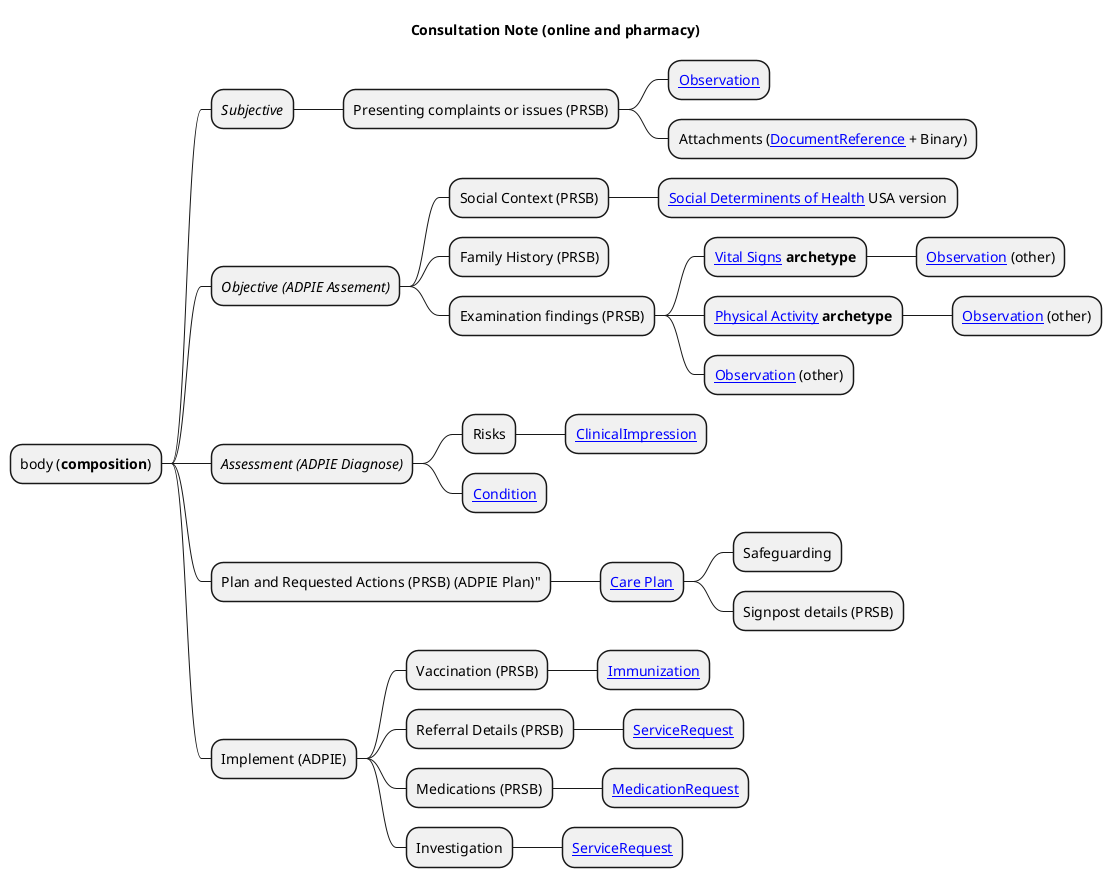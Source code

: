 @startmindmap

title "Consultation Note (online and pharmacy)"

* body (**composition**)
** <i>Subjective</i>
*** Presenting complaints or issues (PRSB)
**** [[StructureDefinition-Observation.html Observation]]
**** Attachments ([[StructureDefinition-DocumentReference.html DocumentReference]] + Binary)
** <i>Objective (ADPIE Assement)</i>
*** Social Context (PRSB)
**** [[https://build.fhir.org/ig/HL7/fhir-sdoh-clinicalcare/ Social Determinents of Health]] USA version
*** Family History (PRSB)
*** Examination findings (PRSB)
**** [[assessments-and-observations.html#vital-signs Vital Signs]] <b>archetype</b>
***** [[StructureDefinition-Observation.html Observation]] (other)
**** [[assessments-and-observations.html#daily-physical-activity Physical Activity]] <b>archetype</b>
***** [[StructureDefinition-Observation.html Observation]] (other)
**** [[StructureDefinition-Observation.html Observation]] (other)
** <i>Assessment (ADPIE Diagnose)</i>
*** Risks
**** [[StructureDefinition-ClinicalImpression.html ClinicalImpression]]
*** [[StructureDefinition-Condition.html Condition]]
** Plan and Requested Actions (PRSB) (ADPIE Plan)"
*** [[StructureDefinition-CarePlan.html Care Plan]]
**** Safeguarding
**** Signpost details (PRSB)
** Implement (ADPIE)
*** Vaccination (PRSB)
**** [[StructureDefinition-Immunization.html Immunization]]
*** Referral Details (PRSB)
**** [[StructureDefinition-ServiceRequest.html ServiceRequest]]
*** Medications (PRSB)
**** [[StructureDefinition-MedicationRequest.html MedicationRequest]]
*** Investigation
**** [[StructureDefinition-ServiceRequest.html ServiceRequest]]

@endmindmap
